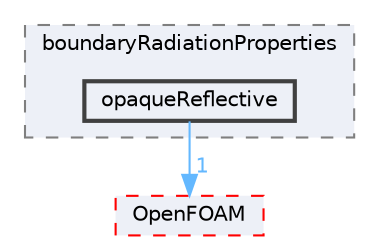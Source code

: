digraph "src/thermophysicalModels/radiation/submodels/boundaryRadiationProperties/opaqueReflective"
{
 // LATEX_PDF_SIZE
  bgcolor="transparent";
  edge [fontname=Helvetica,fontsize=10,labelfontname=Helvetica,labelfontsize=10];
  node [fontname=Helvetica,fontsize=10,shape=box,height=0.2,width=0.4];
  compound=true
  subgraph clusterdir_252641a3cc3167caf31d43d0f3b64b7b {
    graph [ bgcolor="#edf0f7", pencolor="grey50", label="boundaryRadiationProperties", fontname=Helvetica,fontsize=10 style="filled,dashed", URL="dir_252641a3cc3167caf31d43d0f3b64b7b.html",tooltip=""]
  dir_00a16e5ef99272f39e1c3fa02486cb78 [label="opaqueReflective", fillcolor="#edf0f7", color="grey25", style="filled,bold", URL="dir_00a16e5ef99272f39e1c3fa02486cb78.html",tooltip=""];
  }
  dir_c5473ff19b20e6ec4dfe5c310b3778a8 [label="OpenFOAM", fillcolor="#edf0f7", color="red", style="filled,dashed", URL="dir_c5473ff19b20e6ec4dfe5c310b3778a8.html",tooltip=""];
  dir_00a16e5ef99272f39e1c3fa02486cb78->dir_c5473ff19b20e6ec4dfe5c310b3778a8 [headlabel="1", labeldistance=1.5 headhref="dir_002693_002695.html" href="dir_002693_002695.html" color="steelblue1" fontcolor="steelblue1"];
}
